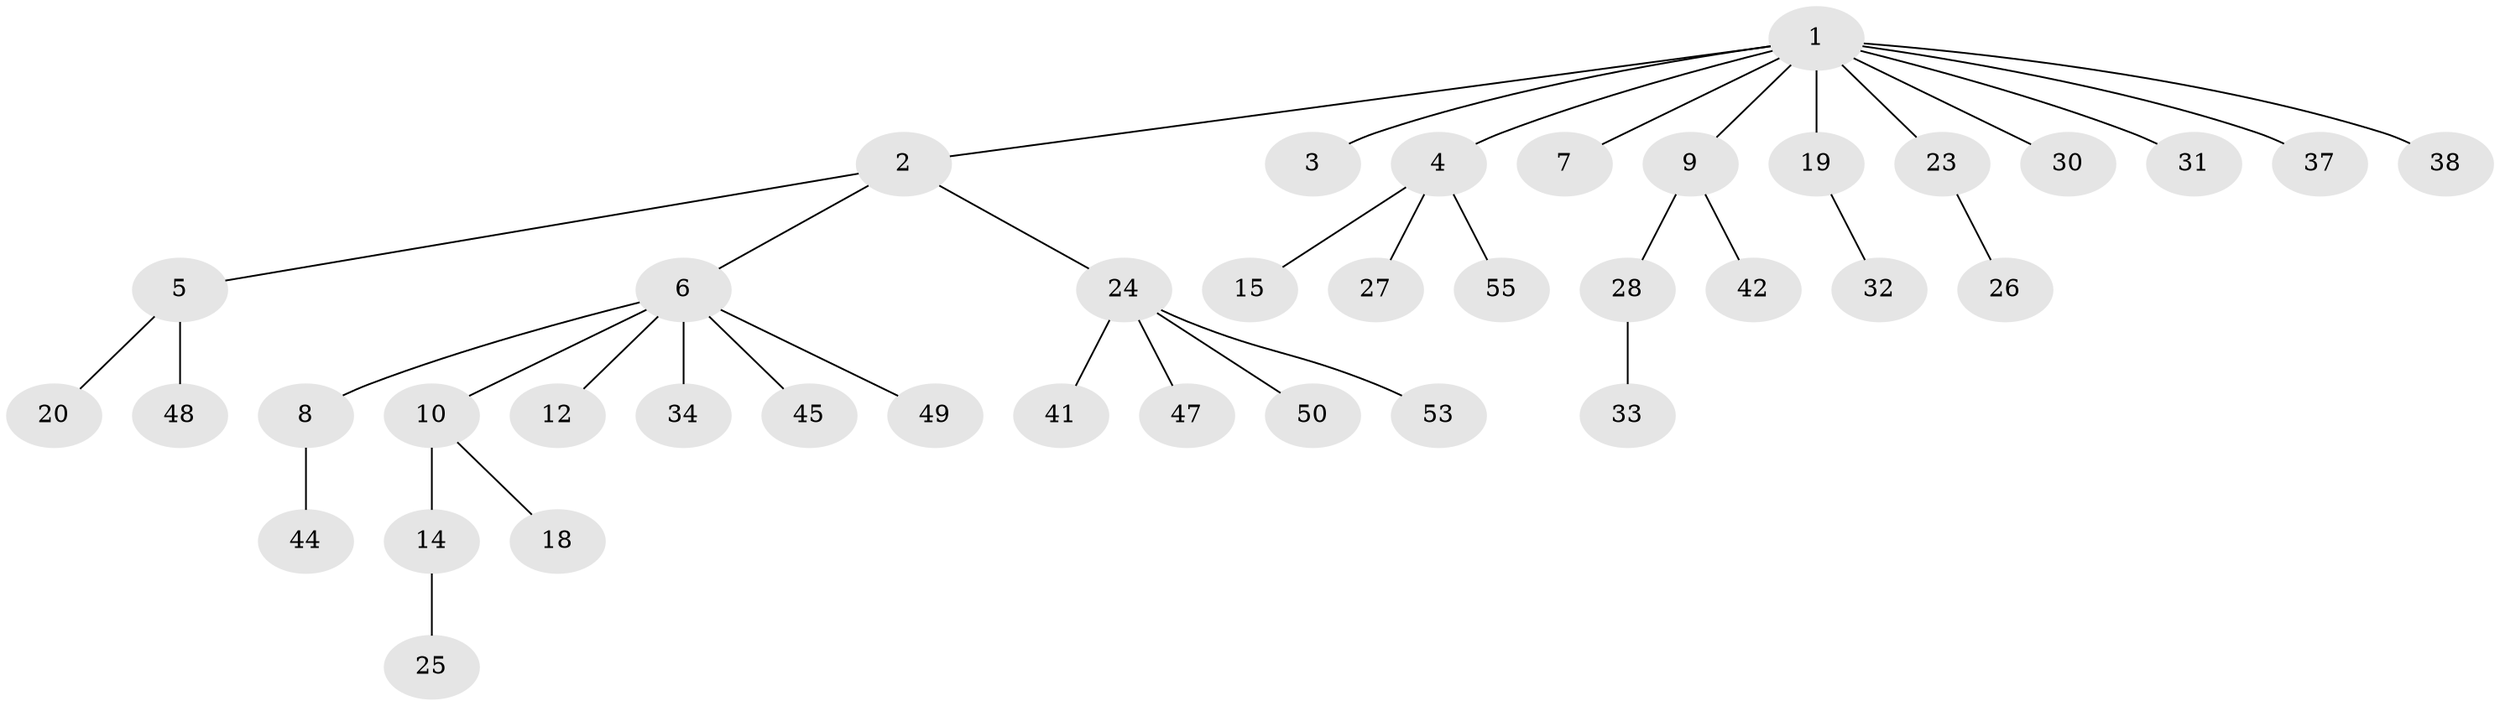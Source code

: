 // original degree distribution, {8: 0.017543859649122806, 5: 0.07017543859649122, 2: 0.2807017543859649, 3: 0.07017543859649122, 6: 0.017543859649122806, 1: 0.5263157894736842, 4: 0.017543859649122806}
// Generated by graph-tools (version 1.1) at 2025/42/03/06/25 10:42:02]
// undirected, 39 vertices, 38 edges
graph export_dot {
graph [start="1"]
  node [color=gray90,style=filled];
  1 [super="+16"];
  2 [super="+43"];
  3 [super="+35"];
  4 [super="+11"];
  5;
  6 [super="+21"];
  7;
  8;
  9 [super="+17"];
  10 [super="+13"];
  12;
  14 [super="+46"];
  15 [super="+22"];
  18;
  19;
  20;
  23;
  24 [super="+39"];
  25;
  26 [super="+29"];
  27;
  28;
  30 [super="+36"];
  31;
  32 [super="+40"];
  33 [super="+54"];
  34;
  37 [super="+52"];
  38 [super="+57"];
  41;
  42;
  44 [super="+51"];
  45;
  47;
  48;
  49 [super="+56"];
  50;
  53;
  55;
  1 -- 2;
  1 -- 3;
  1 -- 4;
  1 -- 7;
  1 -- 9;
  1 -- 19;
  1 -- 30;
  1 -- 37;
  1 -- 38;
  1 -- 23;
  1 -- 31;
  2 -- 5;
  2 -- 6;
  2 -- 24;
  4 -- 15;
  4 -- 27;
  4 -- 55;
  5 -- 20;
  5 -- 48;
  6 -- 8;
  6 -- 10;
  6 -- 12;
  6 -- 34;
  6 -- 49;
  6 -- 45;
  8 -- 44;
  9 -- 28;
  9 -- 42;
  10 -- 18;
  10 -- 14;
  14 -- 25;
  19 -- 32;
  23 -- 26;
  24 -- 41;
  24 -- 47;
  24 -- 50;
  24 -- 53;
  28 -- 33;
}
